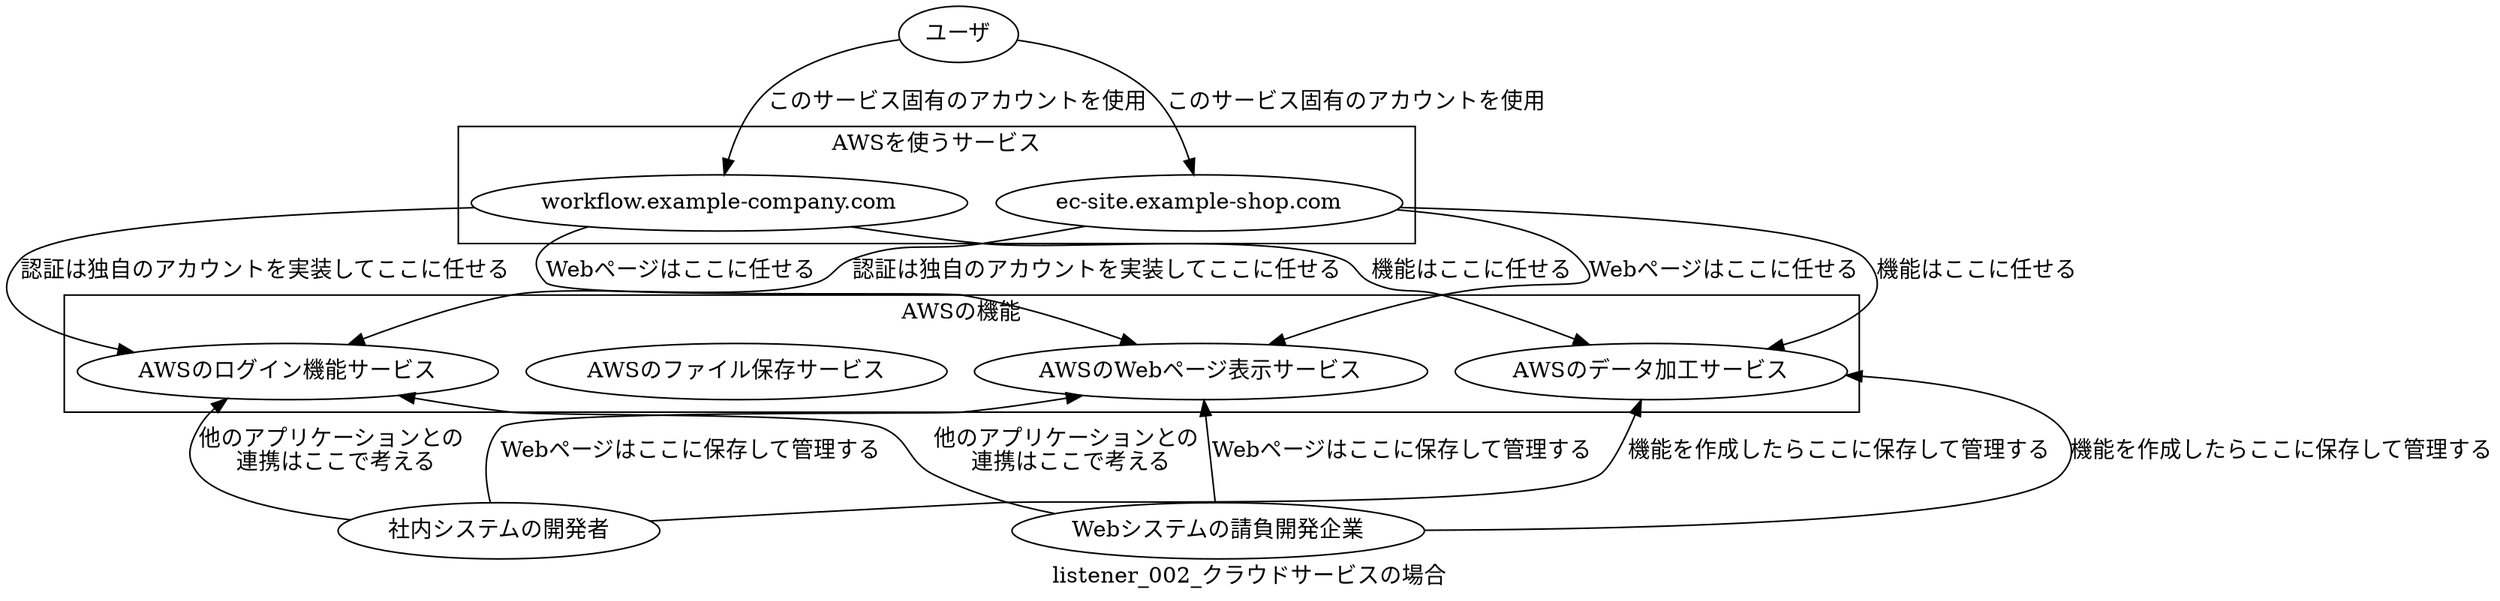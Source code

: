 digraph G {
  rankdir="TB"
  label="listener_002_クラウドサービスの場合"
 
  # stakeholder
    user [label="ユーザ"]
  {
    rank=same
    dev_company [label="Webシステムの請負開発企業"]
    intra_dev_company [label="社内システムの開発者"]
  }

  # service
  subgraph cluster_aws {
    label="AWSの機能"
  auth_a [label="AWSのログイン機能サービス"]
  static_a [label="AWSのWebページ表示サービス"]
  storage_a [label="AWSのファイル保存サービス"]
  function_a [label="AWSのデータ加工サービス"]
  }

  subgraph cluster_service {
    label="AWSを使うサービス"
  service_a1 [label="workflow.example-company.com"]
  service_a2 [label="ec-site.example-shop.com"]
  }

  service_a1 -> auth_a [label="認証は独自のアカウントを実装してここに任せる"]
  service_a2 -> auth_a [label="認証は独自のアカウントを実装してここに任せる"]
  service_a1 -> static_a [label="Webページはここに任せる"]
  service_a2 -> static_a [label="Webページはここに任せる"]
  service_a1 -> function_a [label="機能はここに任せる"]
  service_a2 -> function_a [label="機能はここに任せる"]
  
  
  # user
  user -> service_a1 [label="このサービス固有のアカウントを使用"]
  user -> service_a2 [label="このサービス固有のアカウントを使用"]
  
  auth_a -> dev_company [dir=back label="他のアプリケーションとの
  連携はここで考える"]
  static_a -> dev_company [dir=back label="Webページはここに保存して管理する"]
  function_a -> dev_company [dir=back label="機能を作成したらここに保存して管理する"]

  auth_a -> intra_dev_company [dir=back label="他のアプリケーションとの
  連携はここで考える"]
  static_a -> intra_dev_company [dir=back label="Webページはここに保存して管理する"]
  function_a -> intra_dev_company [dir=back label="機能を作成したらここに保存して管理する"]
}

